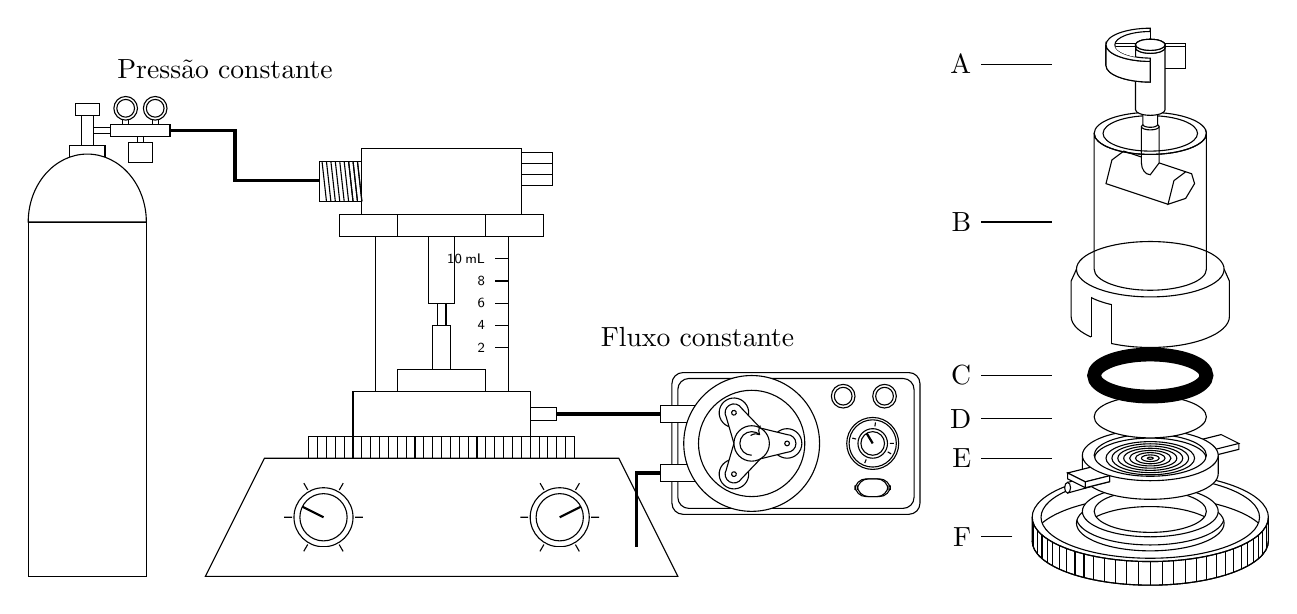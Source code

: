 \begin{tikzpicture}[decoration={ticks,amplitude = 0.025cm}]

%%ESQUEMA DE MONTAGEM AMICON 8010
%% BASE
\begin{scope}[scale=0.75,xshift=17cm]
\draw (2cm,1cm) ellipse (2cm and 0.75cm);
\begin{scope}
\clip[draw] (2cm,1cm) ellipse (1.85cm and 0.694cm);
\draw (0cm,0.6cm) arc (180:0:2cm and 0.75cm);
\end{scope}
\draw (0cm,0.6cm) arc (-180:0:2cm and 0.75cm);
\draw (4cm,1cm) -- (4cm,0.6cm);
\draw (0cm,1cm) -- (0cm,0.6cm);
\begin{scope}
\clip[draw] (4cm,0.6cm) arc (0:-180:2cm and 0.75cm) -- (0cm,1cm) arc (-180:0:2cm and 0.75cm)--cycle;
\foreach \x in {%
2.0,%
2.2,%
2.398,%
2.593,%
2.779,%
2.957,%
3.122,%
3.275,%
3.414,%
3.539,%
3.65,%
3.748,%
3.834,%
3.907,%
3.971}%
\draw[thin] (\x,1cm) -- (\x,-0.5cm);
\foreach \x in {%
1.8,%
1.601,%
1.407,%
1.221,%
1.043,%
0.878,%
0.725,%
0.586,%
0.461,%
0.35,%
0.252,%
0.166,%
0.093,%
0.029}%
\draw[thin] (\x,1cm) -- (\x,-0.5cm);
\end{scope}
\draw (2cm,0.9cm) ellipse (1.25cm and 0.469cm);
\filldraw[fill=white,draw=black] (2cm,1.1cm) ellipse (1.15cm and 0.431cm); 
\begin{scope}
\clip[draw] (2cm,1.1cm) ellipse (0.95cm and 0.356cm); 
\draw (2cm,0.75cm) ellipse (1.15cm and 0.431cm); 
\end{scope}
\begin{scope}
\clip (2cm,0.9cm) ellipse (1.25cm and 0.469cm);
\draw (0.75cm,1cm) arc (-180:0:1.25cm and 0.469cm);
\end{scope}
% fim base

% Suporte
\begin{scope}[yshift=-0.95cm]
\fill[white] (2cm,2.685cm) ellipse (1.15cm and 0.431cm);
\filldraw[fill=white,draw=black] (0.6,2.54)--(1,2.65)--(1,2.47)--(0.6,2.36)--cycle;
\filldraw[fill=white,draw=black] (0.6,2.45) ellipse (0.05 and 0.09);
\draw (0.85cm,3cm) -- (0.85cm,2.685cm) arc (-180:0:1.15cm and 0.431cm) -- (3.15cm,3cm);
\filldraw[fill=white,draw=black] (0.9cm,2.55cm)--(3.5cm,3.20cm)--(3.2cm,3.35cm)--(0.6,2.7)--cycle;
\filldraw[fill=white,draw=black] (0.6,2.7) -- (0.6,2.6)--(0.9,2.45)--(0.9,2.55)--cycle;
\draw (3.5,3.2)--(3.5,3.1)--(2,2.725);
\draw (0.9,2.45)--(1.312,2.553)--(1.312,2.653);
\filldraw[fill=white,draw=black](2cm,3cm) ellipse (1.15cm and 0.431cm); 
\begin{scope}
\clip[draw] (2cm,3cm) ellipse (0.95cm and 0.356cm);
\draw (2cm,2.935cm) ellipse (0.95cm and 0.356cm);
\end{scope}
\draw(2cm,2.95cm) ellipse (0.75cm and 0.281cm); 
\draw (2cm,2.95cm) ellipse (0.65cm and 0.244cm);
\draw (2cm,2.95cm) ellipse (0.55cm and 0.206cm);
\draw (2cm,2.95cm) ellipse (0.45cm and 0.169cm);
\draw (2cm,2.95cm) ellipse (0.35cm and 0.131cm);
\draw (2cm,2.95cm) ellipse (0.25cm and 0.094cm);
\draw (2cm,2.95cm) ellipse (0.15cm and 0.056cm);
\draw (2cm,2.95cm) ellipse (0.05cm and 0.019cm);
\filldraw[fill=white,draw=black] (0.9,2.55)--(0.9,2.45)--(1.312,2.553)--(1.312,2.653)--cycle;
\end{scope}
% end suporte

% Membrana
\begin{scope}[yshift=-1.8cm]
\filldraw[fill=white,draw=black] (2cm,4.5cm) ellipse (0.95cm and 0.356cm);
\end{scope}
% fim membrana

% O-ring
\begin{scope}[yshift=-2.6cm]
\draw[line width=5pt] (2cm,6cm) ellipse (0.95cm and 0.356cm);
\end{scope}
% fim o-ring

% body
\begin{scope}[yshift=-1.5cm]
\draw (2,6.7) ellipse (1.25cm and 0.469cm);
\draw (0.75,6.7)--(0.66,6.5);
\draw (0.66,6.5)--(0.66,5.9) arc (-180:0:1.34 and 0.525)--(3.34,6.5);
\draw (3.25,6.7)--(3.34,6.5);
\draw (2,9) ellipse (0.95cm and 0.356cm);
\draw (2,9) ellipse (0.8cm and 0.3cm);
\draw (1.05,9) -- (1.05,6.7) arc (-180:0:0.95cm and 0.356cm)--(2.95,9) arc (0:-180:0.95cm and 0.356cm)--cycle;
\begin{scope}
\clip (1,6.1)rectangle(1.35,6.25);
\draw (2,6.5) ellipse (1.25cm and 0.469cm);
\end{scope}
\fill[white] (1,5.43) rectangle (1.35,5.56);
\draw (1,5.551)--(1,6.219) (1.35,6.1)--(1.35,5.441);
\end{scope}
% end body

% magnetic stirrer
\begin{scope}[yshift=-3cm]
\draw (2,10.615) ellipse (0.15cm and 0.056cm);
\draw (1.85,10.615) -- (1.85,10) arc (-180:-90:0.15cm and 0.2cm)--(2.15,10)--(2.15,10.615);
\draw (2.15,10)--(2.6,9.85)--(2.4,9.7)--(2.3,9.3)--(2.6,9.4)--(2.75,9.65)--(2.7,9.817)--cycle;
\draw (2.3,9.3) -- (1.25,9.65)--(1.35,10.05)--(1.55,10.20)--(1.85,10.1);
\filldraw[fill=white,draw=black] (1.875,11)--(1.875,10.65) arc (-180:0:0.125cm and 0.047cm)--(2.125,11)--cycle;
\filldraw[fill=white,draw=black] (1.75,12)--(1.75,10.9) arc (-180:0:0.25cm and 0.094cm) -- (2.25,12)--cycle;
\filldraw[fill=white,draw=black] (2,11.95) ellipse (0.25cm and 0.094cm);
\filldraw[fill=white,draw=black] (2,12) ellipse (0.25cm and 0.094cm);
\draw (2,12.281)--(2,11.931);
\draw (2,11.775)--(2,11.425);
\draw (2,11.931) arc (90:270:0.75cm and 0.281cm)--(2,11.719);
\draw (1.25,11.65)--(1.25,12);
\filldraw[fill=white,draw=black] (2,11.95) ellipse (0.25cm and 0.094cm);
\filldraw[fill=white,draw=black] (2,12) ellipse (0.25cm and 0.094cm);
\filldraw[fill=white,draw=black] (1.25,12)--(1.25,11.65) arc (180:270:0.75cm and 0.281cm) -- (2,11.719)%
arc (-90:-180:0.75cm and 0.281cm) --cycle;
\filldraw[fill=white,draw=black] (2,11.719)--(2,11.775) arc (270:90:0.6cm and 0.225cm) -- (2,12.281)%
arc (90:270:0.75cm and 0.281cm) -- cycle;
\begin{scope}
\clip (2,12) ellipse (0.6cm and 0.225cm);
\draw (1,12.025)--(2,12.025);
\filldraw[fill=white,draw=black] (1,11.975)--(1.75,11.975)--(1.75,11.5)--(1,11.5)--cycle;
\end{scope}
\draw (2,12.025)--(2.6,12.025)--(2.6,11.975)--(2,11.975);
\draw (2.6,11.975)--(2.6,11.6)--(2.25,11.6);
\filldraw[fill=white,draw=black] (2,12) ellipse (0.25cm and 0.094cm);
\end{scope}
% end magnetic stirrer
\end{scope}
%% FIM ESQUEMA AMICON 8010


%% ESQUEMA DE UTILIZAÇÃO AMICON 8010
\begin{scope}[scale=0.75]
\begin{scope}[xshift=-3cm]
% amicon 8010
\begin{scope}[xshift=10cm,yshift=2cm,xscale=0.75,yscale=0.75]
\foreach \x in {-2.8,-2.6,...,2.8} \draw (\x,0) -- (\x,0.5);
\draw (-1,5) -- (-1,5.5);
\draw (1,5) -- (1,5.5);
% Graduação do corpo
\draw (1.5,4.5) -- (1.2,4.5) ;
\node [left,font=\tiny] at (1.2,4.5) {$\mathsf{10\,mL}$};
\draw (1.5,4) -- (1.2,4) ;
\node [left,font=\tiny] at (1.2,4)  {$\mathsf{8}$ };
\draw [font=\tiny] (1.5,3.5) -- (1.2,3.5) ;
\node [left,font=\tiny] at (1.2,3.5)  {$\mathsf{6}$ };
\draw [font=\tiny] (1.5,3) -- (1.2,3) ;
\node [left,font=\tiny] at (1.2,3)  {$\mathsf{4}$ };
\draw [font=\tiny] (1.5,2.5) -- (1.2,2.5) ;
\node [left,font=\tiny] at (1.2,2.5)  {$\mathsf{2}$ };
\draw (-3,0) rectangle (3,0.5);                %base
\draw (-2,0.5) rectangle (2,1.5);             %parte da rosca
\draw (-1.5,1.5) rectangle (1.5,5);         %Corpo
\draw (-2.3,5) rectangle (2.3,5.5);         %parte inferior campanula
\draw (-1.8,5.5) rectangle (1.8,7);          %parte de cima da campanula
\draw (1.8,6.4) rectangle (2.5,6.65);
\draw (1.8,6.9) rectangle (2.5,6.15);      %válvula de pressão
\draw (-1.8,6.7) rectangle (-2.75,5.8);   %Rosca
\draw (-1.8,5.8) -- (-1.9,6.7);
\draw (-1.9,5.8) -- (-2,6.7);
\draw (-2,5.8) -- (-2.1,6.7);
\foreach \x in {-1.8,-1.9,...,-2.6} \draw [thin] (\x,5.8) -- (\x-0.1,6.7);
\draw (-1,1.5) rectangle (1,2); 
\draw (-0.2,2) rectangle (0.2,3);
\draw (-0.1,3) rectangle (0.1,3.5);
\draw (-0.3,3.5) rectangle (0.3,5);
\draw (2cm,0.85cm) rectangle (2.6cm,1.15cm);
\end{scope}

%Placa de agitação
\draw (7,2) -- (6,0) -- (14,0) -- (13,2) -- cycle;
%fim placa
\draw (3.7,7) -- (3.7,7.3) -- (4.3,7.3) -- (4.3,7);
%Garrafa de azoto
\draw (3,0) -- (5,0) -- (5,6) -- (3,6) -- cycle;
\filldraw[fill=white,draw=black] (5,6) arc (0:180:1cm and 1.15cm) -- cycle;
\draw (3.9,7.3) rectangle (4.1,7.8);
\draw (3.8,7.8) rectangle (4.2, 8);
\draw (4.4, 7.45) rectangle (5.4, 7.65);
\draw (4.1, 7.5) rectangle (4.4, 7.6);
\draw (4.7, 7.8) rectangle (4.6, 7.65);
\draw (5.1, 7.8) rectangle (5.2, 7.65);
\filldraw[fill = white, draw = black] (4.65, 7.925) circle (0.2);
\filldraw[fill = white, draw = black] (5.15, 7.925) circle (0.2);
\draw (4.65, 7.925) circle (0.15);
\draw (5.15, 7.925) circle (0.15);
\draw (4.7, 7.35) rectangle (5.1, 7);
\draw (4.85, 7.45) rectangle (4.95, 7.35);
\draw[very thick] (5.4, 7.55) -- (6.5, 7.55) -- (6.5, 6.7)%
	-- (7.93, 6.7);
\end{scope}

% Bomba peristáltica
\begin{scope}[yshift=-0.25cm]
\draw [rounded corners] (11, 1.4) rectangle (15, 3.6);
\draw [rounded corners] (10.9, 1.3) rectangle (15.1, 3.7);
\filldraw[fill=white, draw=black] (10.7, 2.85) rectangle (11.4, 3.15);
\begin{scope}[yshift=-1cm]
	\filldraw[fill=white, draw=black] (10.7, 2.85) rectangle (11.4, 3.15);
\end{scope}
\filldraw[fill=white,draw=black] (12.25, 2.5) circle (1.15);
\draw (12.25, 2.5) circle (0.9);
\begin{scope}[rotate around={30:(12.25, 2.5)}]
\draw (12.25, 3.1) circle (0.25);
\draw[fill=white, draw=black] (11.99, 2.65) -- (12.1, 3.1)%
    arc (180:0:0.15) -- (12.510, 2.65);
\draw (12.25, 3.1) circle (0.04);
\begin{scope}[rotate around={-120:(12.25, 2.5)}]
\draw (12.25, 3.1) circle (0.25);
\draw[fill=white, draw=black] (11.99, 2.65) -- (12.1, 3.1)%
    arc (180:0:0.15) -- (12.510, 2.65);
\draw (12.25, 3.1) circle (0.04);
\end{scope}
\begin{scope}[rotate around={120:(12.25, 2.5)}]
\draw (12.25, 3.1) circle (0.25);
\draw[fill=white, draw=black] (11.99, 2.65) -- (12.1, 3.1)%
    arc (180:0:0.15) -- (12.510, 2.65);
\draw (12.25, 3.1) circle (0.04);
\end{scope}
\end{scope}
\filldraw[fill=white,draw=black] (12.25, 2.5) circle (0.3);
\draw[->] (12.25, 2.3) arc (270:45:0.2);
\begin{scope}[yshift=0.1cm]
\draw (13.8, 3.2) circle (0.2);
\draw (13.8, 3.2) circle (0.15);
\begin{scope}[xshift=0.7cm]
\draw (13.8, 3.2) circle (0.2);
\draw (13.8, 3.2) circle (0.15);
\end{scope}
\end{scope}
\draw (14.7, 2.5) arc (0:360:0.4);
\draw (14.3, 2.5) circle (0.44);
\draw (14.3, 2.5) circle (0.25);
\draw (14.3, 2.5) circle (0.2);
\draw [decorate] {(14.3, 2.5) circle (0.325)};
\begin{scope}
	\clip (14.3, 2.5) circle (0.2);
	\draw[thick] (14.3,2.5) -- (14, 3);
\end{scope}
\draw[rounded corners] (14, 1.6) rectangle (14.6, 1.9);
\draw[rounded corners] (14.04, 1.6) rectangle (14.56, 1.9);
\end{scope}

% Knobs da placa de agitação
\begin{scope}[decoration={ticks,segment length= 0.471cm,amplitude = 0.05cm}]
\draw (5, 1) circle (0.4);
\draw (5, 1) circle (0.5);
\draw [decorate] {(5, 1) circle (0.6)};
\end{scope}
\fill[white] (4.9,0.49) rectangle (5.1,0.3);
\begin{scope}
\clip (5, 1) circle (0.4);
\draw [thick] (5,1) -- (4,1.5);
\end{scope}
\begin{scope}[xshift=4cm]
\begin{scope}[decoration={ticks,segment length= 0.471cm,amplitude = 0.05cm}]
\draw (5, 1) circle (0.4);
\draw (5, 1) circle (0.5);
\draw [decorate] {(5, 1) circle (0.6)};
\end{scope}
\fill[white] (4.9,0.49) rectangle (5.1,0.3);
\begin{scope}
\clip (5, 1) circle (0.4);
\draw [thick] (5,1) -- (6,1.5);
\end{scope}
\end{scope}
\draw [very thick] (10.7, 2.75) -- (8.95,2.75);
\draw [very thick] (10.7, 1.75) -- (10.3, 1.75) -- (10.3, 0.5);
\end{scope}

% Legenda 
\draw (12.5, 0.5) -- (12.1, 0.5) node[left] {F};
\draw (13, 1.5) -- (12.1, 1.5) node[left] {E};
\draw (13, 2) -- (12.1, 2) node[left] {D};
\draw (13, 2.55) -- (12.1, 2.55) node[left] {C};
\draw (13, 4.5) -- (12.1, 4.5) node[left] {B};
\draw (13, 6.5) -- (12.1, 6.5) node[left] {A};
\node[above] at (2.5, 6.2) {Pressão constante};
\node[above] at (8.5, 2.8) {Fluxo constante};

\end{tikzpicture}